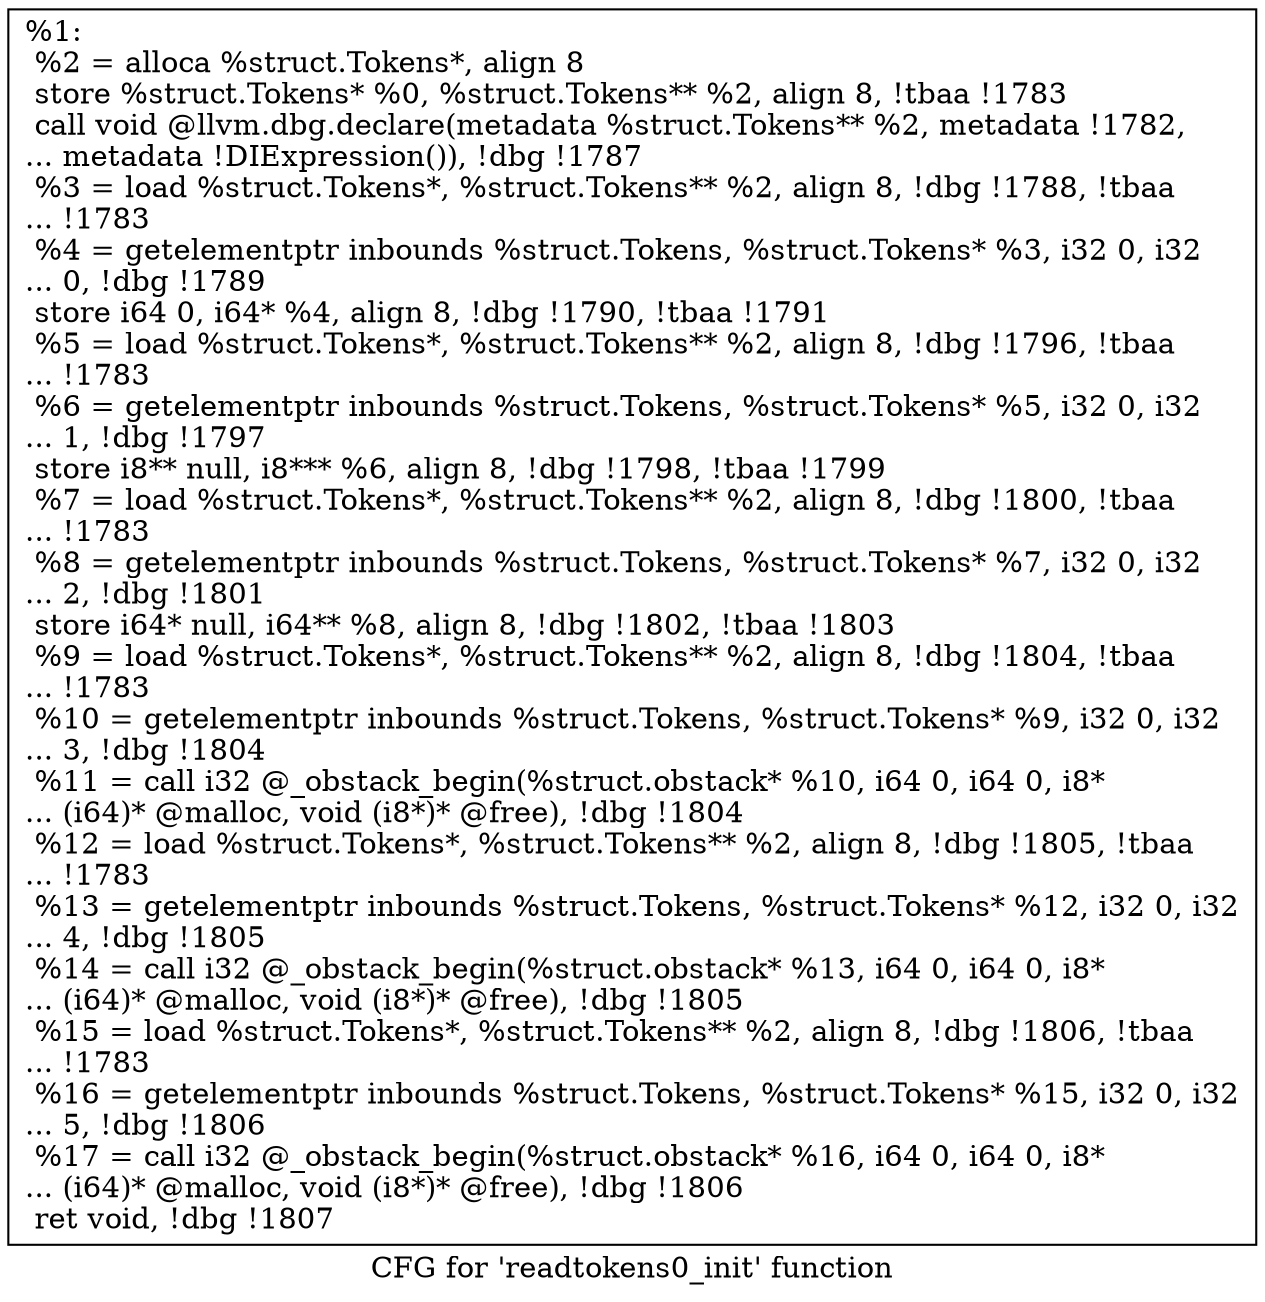 digraph "CFG for 'readtokens0_init' function" {
	label="CFG for 'readtokens0_init' function";

	Node0x2253b30 [shape=record,label="{%1:\l  %2 = alloca %struct.Tokens*, align 8\l  store %struct.Tokens* %0, %struct.Tokens** %2, align 8, !tbaa !1783\l  call void @llvm.dbg.declare(metadata %struct.Tokens** %2, metadata !1782,\l... metadata !DIExpression()), !dbg !1787\l  %3 = load %struct.Tokens*, %struct.Tokens** %2, align 8, !dbg !1788, !tbaa\l... !1783\l  %4 = getelementptr inbounds %struct.Tokens, %struct.Tokens* %3, i32 0, i32\l... 0, !dbg !1789\l  store i64 0, i64* %4, align 8, !dbg !1790, !tbaa !1791\l  %5 = load %struct.Tokens*, %struct.Tokens** %2, align 8, !dbg !1796, !tbaa\l... !1783\l  %6 = getelementptr inbounds %struct.Tokens, %struct.Tokens* %5, i32 0, i32\l... 1, !dbg !1797\l  store i8** null, i8*** %6, align 8, !dbg !1798, !tbaa !1799\l  %7 = load %struct.Tokens*, %struct.Tokens** %2, align 8, !dbg !1800, !tbaa\l... !1783\l  %8 = getelementptr inbounds %struct.Tokens, %struct.Tokens* %7, i32 0, i32\l... 2, !dbg !1801\l  store i64* null, i64** %8, align 8, !dbg !1802, !tbaa !1803\l  %9 = load %struct.Tokens*, %struct.Tokens** %2, align 8, !dbg !1804, !tbaa\l... !1783\l  %10 = getelementptr inbounds %struct.Tokens, %struct.Tokens* %9, i32 0, i32\l... 3, !dbg !1804\l  %11 = call i32 @_obstack_begin(%struct.obstack* %10, i64 0, i64 0, i8*\l... (i64)* @malloc, void (i8*)* @free), !dbg !1804\l  %12 = load %struct.Tokens*, %struct.Tokens** %2, align 8, !dbg !1805, !tbaa\l... !1783\l  %13 = getelementptr inbounds %struct.Tokens, %struct.Tokens* %12, i32 0, i32\l... 4, !dbg !1805\l  %14 = call i32 @_obstack_begin(%struct.obstack* %13, i64 0, i64 0, i8*\l... (i64)* @malloc, void (i8*)* @free), !dbg !1805\l  %15 = load %struct.Tokens*, %struct.Tokens** %2, align 8, !dbg !1806, !tbaa\l... !1783\l  %16 = getelementptr inbounds %struct.Tokens, %struct.Tokens* %15, i32 0, i32\l... 5, !dbg !1806\l  %17 = call i32 @_obstack_begin(%struct.obstack* %16, i64 0, i64 0, i8*\l... (i64)* @malloc, void (i8*)* @free), !dbg !1806\l  ret void, !dbg !1807\l}"];
}
